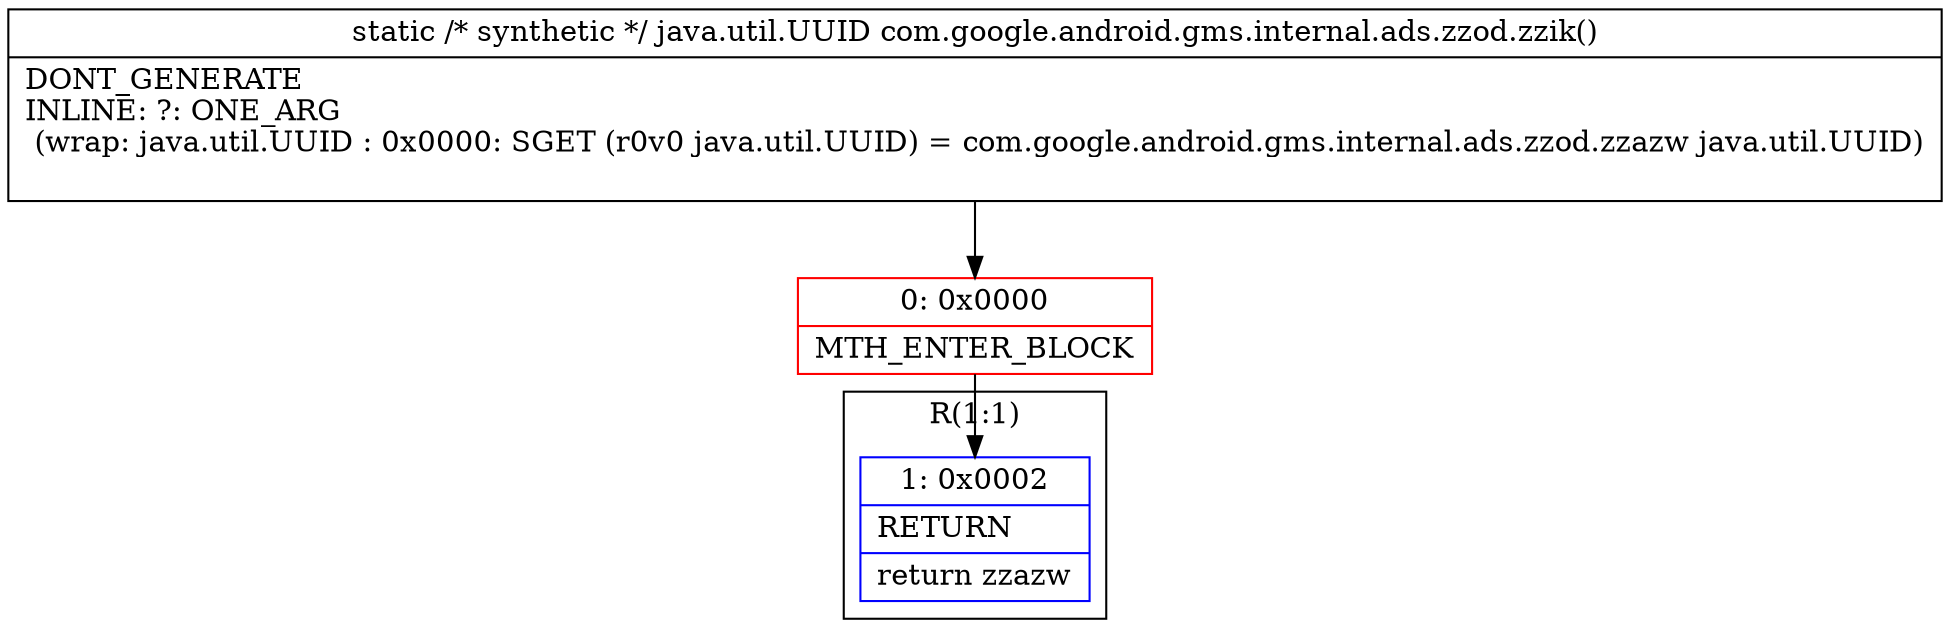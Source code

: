 digraph "CFG forcom.google.android.gms.internal.ads.zzod.zzik()Ljava\/util\/UUID;" {
subgraph cluster_Region_162720542 {
label = "R(1:1)";
node [shape=record,color=blue];
Node_1 [shape=record,label="{1\:\ 0x0002|RETURN\l|return zzazw\l}"];
}
Node_0 [shape=record,color=red,label="{0\:\ 0x0000|MTH_ENTER_BLOCK\l}"];
MethodNode[shape=record,label="{static \/* synthetic *\/ java.util.UUID com.google.android.gms.internal.ads.zzod.zzik()  | DONT_GENERATE\lINLINE: ?: ONE_ARG  \l  (wrap: java.util.UUID : 0x0000: SGET  (r0v0 java.util.UUID) =  com.google.android.gms.internal.ads.zzod.zzazw java.util.UUID)\l\l}"];
MethodNode -> Node_0;
Node_0 -> Node_1;
}


